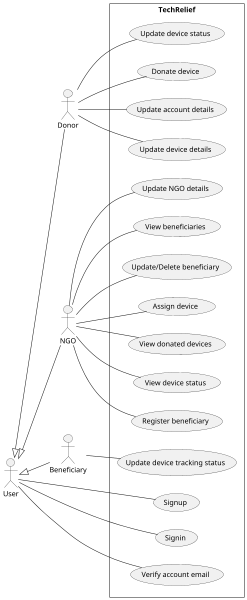 @startuml TechReliefUseCases
User <|-- Donor
User <|-- NGO
User <|-- Beneficiary

scale 800 width
scale 600 height

rectangle TechRelief {
  left to right direction

  together {
    User -- (Signup)
    User -- (Signin)
    User -- (Verify account email)
  }

  Donor -- (Donate device)
  Donor -- (Update account details)
  Donor -- (Update device details)
  Donor -- (Update device status)

  NGO -- (Register beneficiary)
  NGO -- (Update NGO details)
  NGO -- (View beneficiaries)
  NGO -- (Update/Delete beneficiary)
  NGO -- (Assign device) 
  NGO -- (View donated devices)
  NGO -- (View device status)
  

  Beneficiary -- (Update device tracking status)

}
@enduml